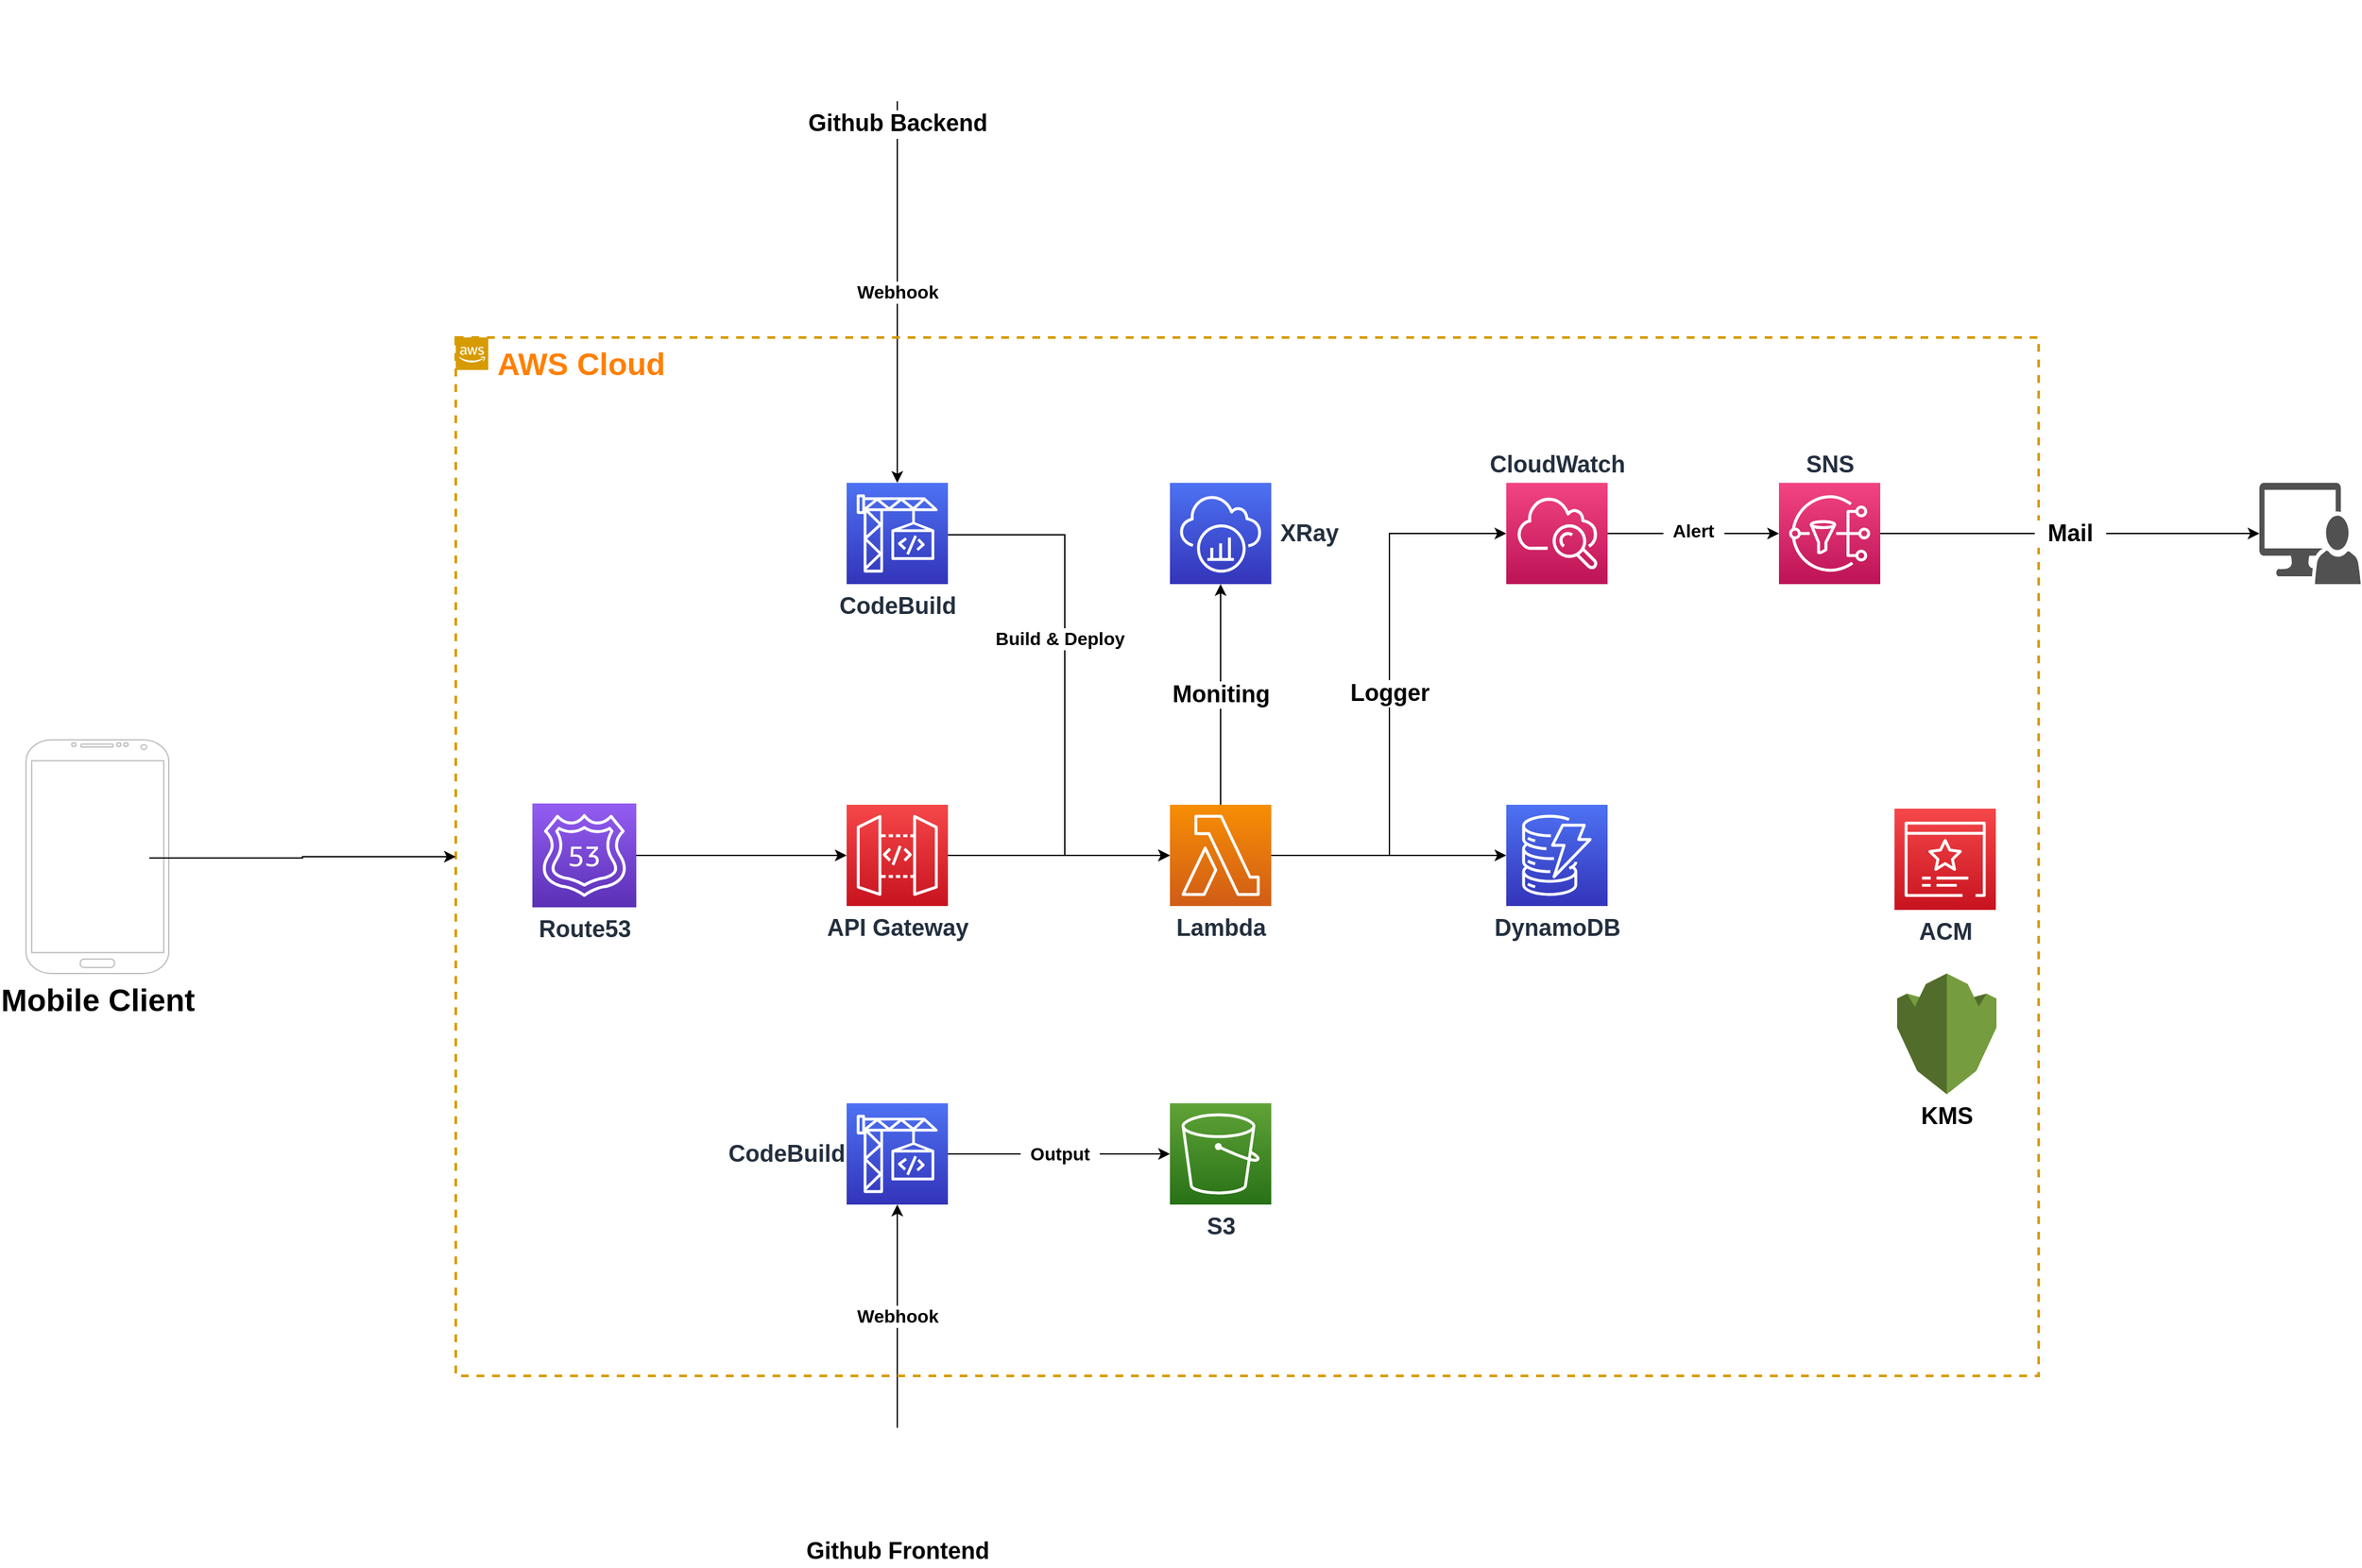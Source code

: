 <mxfile version="10.6.7" type="github"><diagram id="yBCVbLeDBcHkcQcWKIl3" name="Page-1"><mxGraphModel dx="3395" dy="2105" grid="1" gridSize="10" guides="1" tooltips="1" connect="1" arrows="1" fold="1" page="1" pageScale="1" pageWidth="1169" pageHeight="827" math="0" shadow="0"><root><mxCell id="0"/><mxCell id="1" parent="0"/><mxCell id="USmtRrXZU5JbKcmGLlPA-13" style="edgeStyle=orthogonalEdgeStyle;rounded=0;orthogonalLoop=1;jettySize=auto;html=1;" edge="1" parent="1" source="7p0B--uIeTFown_UXy9T-3" target="7p0B--uIeTFown_UXy9T-5"><mxGeometry relative="1" as="geometry"/></mxCell><mxCell id="USmtRrXZU5JbKcmGLlPA-15" value="Moniting" style="edgeStyle=orthogonalEdgeStyle;rounded=0;orthogonalLoop=1;jettySize=auto;html=1;fontStyle=1;fontSize=18;" edge="1" parent="1" source="7p0B--uIeTFown_UXy9T-3" target="USmtRrXZU5JbKcmGLlPA-14"><mxGeometry relative="1" as="geometry"/></mxCell><mxCell id="USmtRrXZU5JbKcmGLlPA-43" style="edgeStyle=orthogonalEdgeStyle;rounded=0;orthogonalLoop=1;jettySize=auto;html=1;fontSize=14;" edge="1" parent="1" source="7p0B--uIeTFown_UXy9T-3" target="USmtRrXZU5JbKcmGLlPA-42"><mxGeometry relative="1" as="geometry"><Array as="points"><mxPoint x="740" y="259"/><mxPoint x="740" y="11"/></Array></mxGeometry></mxCell><mxCell id="USmtRrXZU5JbKcmGLlPA-44" value="Logger" style="text;html=1;resizable=0;points=[];align=center;verticalAlign=middle;labelBackgroundColor=#ffffff;fontSize=18;fontStyle=1" vertex="1" connectable="0" parent="USmtRrXZU5JbKcmGLlPA-43"><mxGeometry x="0.46" y="1" relative="1" as="geometry"><mxPoint x="1" y="97" as="offset"/></mxGeometry></mxCell><mxCell id="7p0B--uIeTFown_UXy9T-3" value="Lambda&lt;br style=&quot;font-size: 18px;&quot;&gt;" style="outlineConnect=0;fontColor=#232F3E;gradientColor=#F78E04;gradientDirection=north;fillColor=#D05C17;strokeColor=#ffffff;dashed=0;verticalLabelPosition=bottom;verticalAlign=top;align=center;html=1;fontSize=18;fontStyle=1;aspect=fixed;shape=mxgraph.aws4.resourceIcon;resIcon=mxgraph.aws4.lambda;" vertex="1" parent="1"><mxGeometry x="571" y="220" width="78" height="78" as="geometry"/></mxCell><mxCell id="USmtRrXZU5JbKcmGLlPA-12" style="edgeStyle=orthogonalEdgeStyle;rounded=0;orthogonalLoop=1;jettySize=auto;html=1;" edge="1" parent="1" source="7p0B--uIeTFown_UXy9T-4" target="7p0B--uIeTFown_UXy9T-3"><mxGeometry relative="1" as="geometry"/></mxCell><mxCell id="7p0B--uIeTFown_UXy9T-4" value="API Gateway&lt;br style=&quot;font-size: 18px;&quot;&gt;" style="outlineConnect=0;fontColor=#232F3E;gradientColor=#F54749;gradientDirection=north;fillColor=#C7131F;strokeColor=#ffffff;dashed=0;verticalLabelPosition=bottom;verticalAlign=top;align=center;html=1;fontSize=18;fontStyle=1;aspect=fixed;shape=mxgraph.aws4.resourceIcon;resIcon=mxgraph.aws4.api_gateway;" vertex="1" parent="1"><mxGeometry x="322" y="220" width="78" height="78" as="geometry"/></mxCell><mxCell id="7p0B--uIeTFown_UXy9T-5" value="DynamoDB" style="outlineConnect=0;fontColor=#232F3E;gradientColor=#4D72F3;gradientDirection=north;fillColor=#3334B9;strokeColor=#ffffff;dashed=0;verticalLabelPosition=bottom;verticalAlign=top;align=center;html=1;fontSize=18;fontStyle=1;aspect=fixed;shape=mxgraph.aws4.resourceIcon;resIcon=mxgraph.aws4.dynamodb;" vertex="1" parent="1"><mxGeometry x="830" y="220" width="78" height="78" as="geometry"/></mxCell><mxCell id="USmtRrXZU5JbKcmGLlPA-29" value="&amp;nbsp; Webhook&amp;nbsp;&amp;nbsp;" style="edgeStyle=orthogonalEdgeStyle;rounded=0;orthogonalLoop=1;jettySize=auto;html=1;fontSize=14;fontStyle=1" edge="1" parent="1" source="USmtRrXZU5JbKcmGLlPA-2" target="USmtRrXZU5JbKcmGLlPA-3"><mxGeometry relative="1" as="geometry"/></mxCell><mxCell id="USmtRrXZU5JbKcmGLlPA-2" value="Github Backend" style="shape=image;html=1;verticalAlign=top;verticalLabelPosition=bottom;labelBackgroundColor=#ffffff;imageAspect=0;aspect=fixed;image=https://cdn0.iconfinder.com/data/icons/octicons/1024/mark-github-128.png;fontStyle=1;fontSize=18;" vertex="1" parent="1"><mxGeometry x="322" y="-400" width="78" height="78" as="geometry"/></mxCell><mxCell id="USmtRrXZU5JbKcmGLlPA-27" style="edgeStyle=orthogonalEdgeStyle;rounded=0;orthogonalLoop=1;jettySize=auto;html=1;fontSize=14;fontStyle=1" edge="1" parent="1" source="USmtRrXZU5JbKcmGLlPA-3" target="7p0B--uIeTFown_UXy9T-3"><mxGeometry relative="1" as="geometry"><Array as="points"><mxPoint x="490" y="12"/><mxPoint x="490" y="259"/></Array></mxGeometry></mxCell><mxCell id="USmtRrXZU5JbKcmGLlPA-28" value="&lt;b&gt;Build &amp;amp; Deploy&lt;/b&gt;" style="text;html=1;resizable=0;points=[];align=center;verticalAlign=middle;labelBackgroundColor=#ffffff;fontSize=14;" vertex="1" connectable="0" parent="USmtRrXZU5JbKcmGLlPA-27"><mxGeometry x="-0.189" y="-4" relative="1" as="geometry"><mxPoint as="offset"/></mxGeometry></mxCell><mxCell id="USmtRrXZU5JbKcmGLlPA-3" value="CodeBuild" style="outlineConnect=0;fontColor=#232F3E;gradientColor=#4D72F3;gradientDirection=north;fillColor=#3334B9;strokeColor=#ffffff;dashed=0;verticalLabelPosition=bottom;verticalAlign=top;align=center;html=1;fontSize=18;fontStyle=1;aspect=fixed;shape=mxgraph.aws4.resourceIcon;resIcon=mxgraph.aws4.codebuild;" vertex="1" parent="1"><mxGeometry x="322.0" y="-28" width="78" height="78" as="geometry"/></mxCell><mxCell id="USmtRrXZU5JbKcmGLlPA-11" style="edgeStyle=orthogonalEdgeStyle;rounded=0;orthogonalLoop=1;jettySize=auto;html=1;" edge="1" parent="1" source="USmtRrXZU5JbKcmGLlPA-8" target="7p0B--uIeTFown_UXy9T-4"><mxGeometry relative="1" as="geometry"/></mxCell><mxCell id="USmtRrXZU5JbKcmGLlPA-8" value="Route53" style="outlineConnect=0;fontColor=#232F3E;gradientColor=#945DF2;gradientDirection=north;fillColor=#5A30B5;strokeColor=#ffffff;dashed=0;verticalLabelPosition=bottom;verticalAlign=top;align=center;html=1;fontSize=18;fontStyle=1;aspect=fixed;shape=mxgraph.aws4.resourceIcon;resIcon=mxgraph.aws4.route_53;" vertex="1" parent="1"><mxGeometry x="80" y="219" width="80" height="80" as="geometry"/></mxCell><mxCell id="USmtRrXZU5JbKcmGLlPA-9" value="" style="group;fontStyle=1;fontSize=24;" vertex="1" connectable="0" parent="1"><mxGeometry x="-310" y="170" width="110" height="180" as="geometry"/></mxCell><mxCell id="USmtRrXZU5JbKcmGLlPA-7" value="" style="group" vertex="1" connectable="0" parent="USmtRrXZU5JbKcmGLlPA-9"><mxGeometry width="110" height="180" as="geometry"/></mxCell><mxCell id="USmtRrXZU5JbKcmGLlPA-6" value="" style="group" vertex="1" connectable="0" parent="USmtRrXZU5JbKcmGLlPA-7"><mxGeometry width="110" height="180" as="geometry"/></mxCell><mxCell id="USmtRrXZU5JbKcmGLlPA-5" value="&lt;b&gt;&lt;font style=&quot;font-size: 24px&quot;&gt;Mobile Client&lt;/font&gt;&lt;/b&gt;" style="verticalLabelPosition=bottom;verticalAlign=top;html=1;shadow=0;dashed=0;strokeWidth=1;shape=mxgraph.android.phone2;fillColor=#ffffff;strokeColor=#c0c0c0;" vertex="1" parent="USmtRrXZU5JbKcmGLlPA-6"><mxGeometry width="110" height="180.0" as="geometry"/></mxCell><mxCell id="USmtRrXZU5JbKcmGLlPA-4" value="" style="shape=image;html=1;verticalAlign=top;verticalLabelPosition=bottom;labelBackgroundColor=#ffffff;imageAspect=0;aspect=fixed;image=https://cdn2.iconfinder.com/data/icons/designer-skills/128/react-128.png" vertex="1" parent="USmtRrXZU5JbKcmGLlPA-7"><mxGeometry x="15" y="51" width="80" height="80" as="geometry"/></mxCell><mxCell id="USmtRrXZU5JbKcmGLlPA-14" value="&amp;nbsp;XRay" style="outlineConnect=0;fontColor=#232F3E;gradientColor=#4D72F3;gradientDirection=north;fillColor=#3334B9;strokeColor=#ffffff;dashed=0;verticalLabelPosition=middle;verticalAlign=middle;align=left;html=1;fontSize=18;fontStyle=1;aspect=fixed;shape=mxgraph.aws4.resourceIcon;resIcon=mxgraph.aws4.xray;labelPosition=right;" vertex="1" parent="1"><mxGeometry x="571" y="-28.0" width="78" height="78" as="geometry"/></mxCell><mxCell id="USmtRrXZU5JbKcmGLlPA-33" value="&amp;nbsp; Webhook&amp;nbsp;&amp;nbsp;" style="edgeStyle=orthogonalEdgeStyle;rounded=0;orthogonalLoop=1;jettySize=auto;html=1;fontSize=14;fontStyle=1" edge="1" parent="1" source="USmtRrXZU5JbKcmGLlPA-31" target="USmtRrXZU5JbKcmGLlPA-32"><mxGeometry relative="1" as="geometry"/></mxCell><mxCell id="USmtRrXZU5JbKcmGLlPA-31" value="Github Frontend" style="shape=image;html=1;verticalAlign=top;verticalLabelPosition=bottom;labelBackgroundColor=#ffffff;imageAspect=0;aspect=fixed;image=https://cdn0.iconfinder.com/data/icons/octicons/1024/mark-github-128.png;fontStyle=1;fontSize=18;" vertex="1" parent="1"><mxGeometry x="322" y="700" width="78" height="78" as="geometry"/></mxCell><mxCell id="USmtRrXZU5JbKcmGLlPA-35" value="&amp;nbsp; Output&amp;nbsp;&amp;nbsp;" style="edgeStyle=orthogonalEdgeStyle;rounded=0;orthogonalLoop=1;jettySize=auto;html=1;fontSize=14;fontStyle=1" edge="1" parent="1" source="USmtRrXZU5JbKcmGLlPA-32" target="USmtRrXZU5JbKcmGLlPA-34"><mxGeometry relative="1" as="geometry"/></mxCell><mxCell id="USmtRrXZU5JbKcmGLlPA-32" value="&lt;font style=&quot;font-size: 18px;&quot;&gt;CodeBuild&lt;/font&gt;" style="outlineConnect=0;fontColor=#232F3E;gradientColor=#4D72F3;gradientDirection=north;fillColor=#3334B9;strokeColor=#ffffff;dashed=0;verticalLabelPosition=middle;verticalAlign=middle;align=right;html=1;fontSize=18;fontStyle=1;aspect=fixed;shape=mxgraph.aws4.resourceIcon;resIcon=mxgraph.aws4.codebuild;labelPosition=left;" vertex="1" parent="1"><mxGeometry x="322.0" y="450" width="78" height="78" as="geometry"/></mxCell><mxCell id="USmtRrXZU5JbKcmGLlPA-34" value="S3" style="outlineConnect=0;fontColor=#232F3E;gradientColor=#60A337;gradientDirection=north;fillColor=#277116;strokeColor=#ffffff;dashed=0;verticalLabelPosition=bottom;verticalAlign=top;align=center;html=1;fontSize=18;fontStyle=1;aspect=fixed;shape=mxgraph.aws4.resourceIcon;resIcon=mxgraph.aws4.s3;" vertex="1" parent="1"><mxGeometry x="571" y="450" width="78" height="78" as="geometry"/></mxCell><mxCell id="USmtRrXZU5JbKcmGLlPA-41" value="AWS Cloud" style="points=[[0,0],[0.25,0],[0.5,0],[0.75,0],[1,0],[1,0.25],[1,0.5],[1,0.75],[1,1],[0.75,1],[0.5,1],[0.25,1],[0,1],[0,0.75],[0,0.5],[0,0.25]];outlineConnect=0;html=1;whiteSpace=wrap;fontSize=24;fontStyle=1;shape=mxgraph.aws4.group;grIcon=mxgraph.aws4.group_aws_cloud_alt;strokeColor=#d79b00;fillColor=none;verticalAlign=top;align=left;spacingLeft=30;dashed=1;strokeWidth=2;fontColor=#FF8000;" vertex="1" parent="1"><mxGeometry x="21" y="-140" width="1219" height="800" as="geometry"/></mxCell><mxCell id="USmtRrXZU5JbKcmGLlPA-46" style="edgeStyle=orthogonalEdgeStyle;rounded=0;orthogonalLoop=1;jettySize=auto;html=1;fontSize=18;" edge="1" parent="1" source="USmtRrXZU5JbKcmGLlPA-42" target="USmtRrXZU5JbKcmGLlPA-45"><mxGeometry relative="1" as="geometry"/></mxCell><mxCell id="USmtRrXZU5JbKcmGLlPA-49" value="&amp;nbsp; Alert&amp;nbsp;&amp;nbsp;" style="text;html=1;resizable=0;points=[];align=center;verticalAlign=middle;labelBackgroundColor=#ffffff;fontSize=14;fontStyle=1" vertex="1" connectable="0" parent="USmtRrXZU5JbKcmGLlPA-46"><mxGeometry x="0.245" y="2" relative="1" as="geometry"><mxPoint x="-16" as="offset"/></mxGeometry></mxCell><mxCell id="USmtRrXZU5JbKcmGLlPA-42" value="CloudWatch" style="outlineConnect=0;fontColor=#232F3E;gradientColor=#F34482;gradientDirection=north;fillColor=#BC1356;strokeColor=#ffffff;dashed=0;verticalLabelPosition=top;verticalAlign=bottom;align=center;html=1;fontSize=18;fontStyle=1;aspect=fixed;shape=mxgraph.aws4.resourceIcon;resIcon=mxgraph.aws4.cloudwatch;labelPosition=center;" vertex="1" parent="1"><mxGeometry x="830" y="-28" width="78" height="78" as="geometry"/></mxCell><mxCell id="USmtRrXZU5JbKcmGLlPA-48" value="&amp;nbsp; Mail&amp;nbsp;&amp;nbsp;" style="edgeStyle=orthogonalEdgeStyle;rounded=0;orthogonalLoop=1;jettySize=auto;html=1;fontSize=18;fontStyle=1" edge="1" parent="1" source="USmtRrXZU5JbKcmGLlPA-45" target="USmtRrXZU5JbKcmGLlPA-47"><mxGeometry relative="1" as="geometry"/></mxCell><mxCell id="USmtRrXZU5JbKcmGLlPA-45" value="SNS" style="outlineConnect=0;fontColor=#232F3E;gradientColor=#F34482;gradientDirection=north;fillColor=#BC1356;strokeColor=#ffffff;dashed=0;verticalLabelPosition=top;verticalAlign=bottom;align=center;html=1;fontSize=18;fontStyle=1;aspect=fixed;shape=mxgraph.aws4.resourceIcon;resIcon=mxgraph.aws4.sns;labelPosition=center;" vertex="1" parent="1"><mxGeometry x="1040" y="-28" width="78" height="78" as="geometry"/></mxCell><mxCell id="USmtRrXZU5JbKcmGLlPA-47" value="" style="shadow=0;dashed=0;html=1;labelPosition=center;verticalLabelPosition=bottom;verticalAlign=top;align=center;strokeColor=none;shape=mxgraph.mscae.system_center.admin_console;fillColor=#515151;strokeColor=none;pointerEvents=1;fontSize=18;" vertex="1" parent="1"><mxGeometry x="1410" y="-28" width="78" height="78" as="geometry"/></mxCell><mxCell id="USmtRrXZU5JbKcmGLlPA-56" style="edgeStyle=orthogonalEdgeStyle;rounded=0;orthogonalLoop=1;jettySize=auto;html=1;fontSize=18;" edge="1" parent="1" source="USmtRrXZU5JbKcmGLlPA-4" target="USmtRrXZU5JbKcmGLlPA-41"><mxGeometry relative="1" as="geometry"/></mxCell><mxCell id="USmtRrXZU5JbKcmGLlPA-57" value="ACM" style="outlineConnect=0;fontColor=#232F3E;gradientColor=#F54749;gradientDirection=north;fillColor=#C7131F;strokeColor=#ffffff;dashed=0;verticalLabelPosition=bottom;verticalAlign=top;align=center;html=1;fontSize=18;fontStyle=1;aspect=fixed;shape=mxgraph.aws4.resourceIcon;resIcon=mxgraph.aws4.certificate_manager_3;" vertex="1" parent="1"><mxGeometry x="1129" y="223" width="78" height="78" as="geometry"/></mxCell><mxCell id="USmtRrXZU5JbKcmGLlPA-58" value="KMS" style="outlineConnect=0;dashed=0;verticalLabelPosition=bottom;verticalAlign=top;align=center;html=1;shape=mxgraph.aws3.kms;fillColor=#759C3E;gradientColor=none;strokeWidth=2;fontSize=18;fontColor=#000000;fontStyle=1" vertex="1" parent="1"><mxGeometry x="1131" y="350" width="76.5" height="93" as="geometry"/></mxCell></root></mxGraphModel></diagram></mxfile>